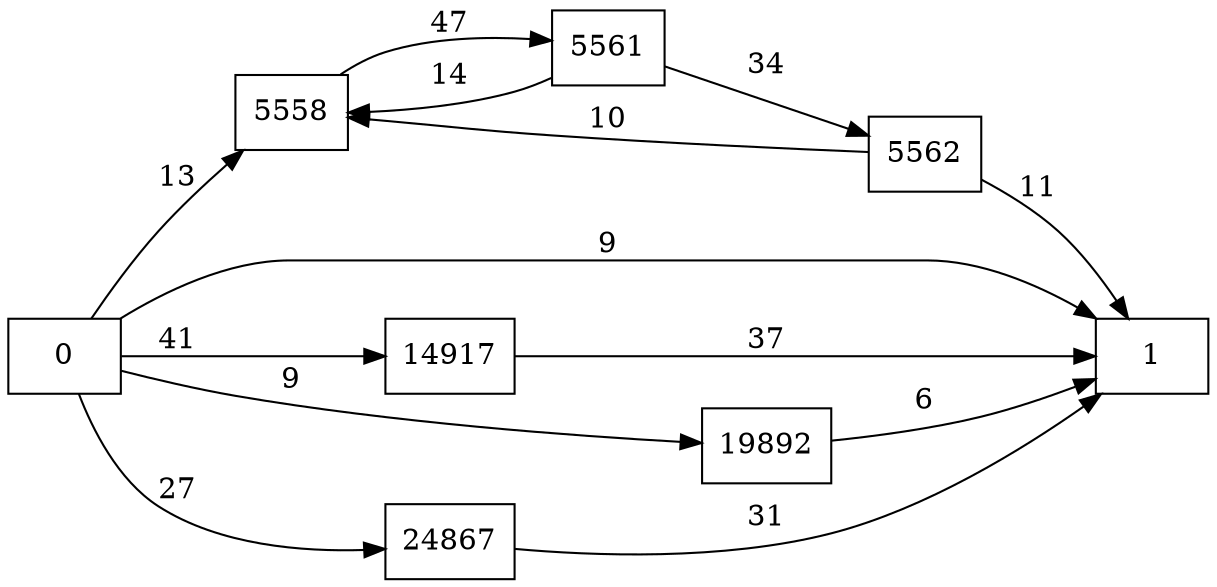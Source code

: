 digraph {
	graph [rankdir=LR]
	node [shape=rectangle]
	5558 -> 5561 [label=47]
	5561 -> 5562 [label=34]
	5561 -> 5558 [label=14]
	5562 -> 5558 [label=10]
	5562 -> 1 [label=11]
	14917 -> 1 [label=37]
	19892 -> 1 [label=6]
	24867 -> 1 [label=31]
	0 -> 1 [label=9]
	0 -> 5558 [label=13]
	0 -> 14917 [label=41]
	0 -> 19892 [label=9]
	0 -> 24867 [label=27]
}
